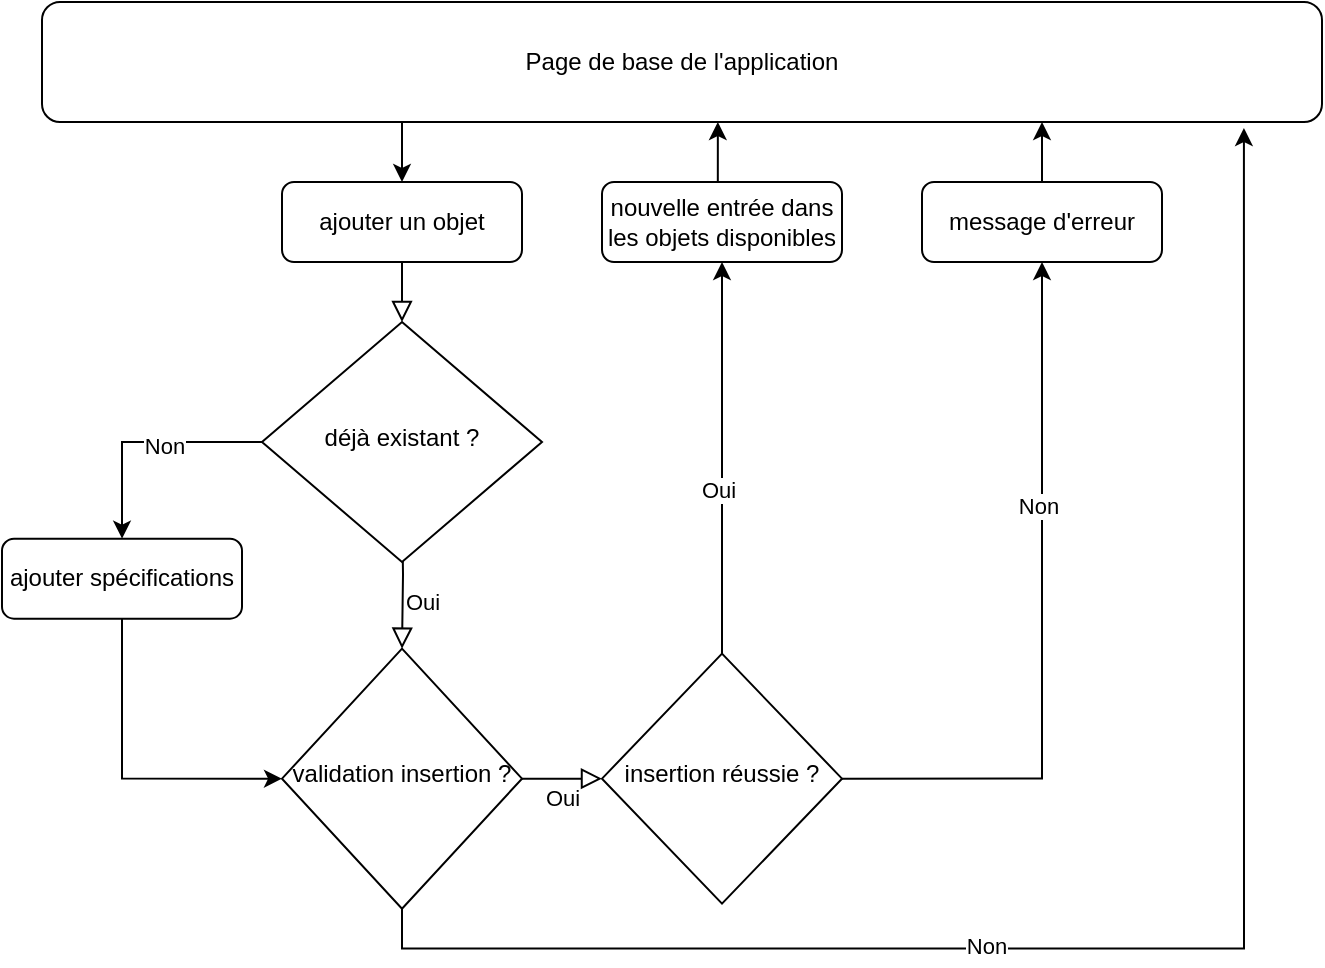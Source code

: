 <mxfile version="13.9.9" type="device" pages="2"><diagram id="C5RBs43oDa-KdzZeNtuy" name="AjouterObjet"><mxGraphModel dx="2153" dy="806" grid="1" gridSize="10" guides="1" tooltips="1" connect="1" arrows="1" fold="1" page="1" pageScale="1" pageWidth="827" pageHeight="1169" math="0" shadow="0"><root><mxCell id="WIyWlLk6GJQsqaUBKTNV-0"/><mxCell id="WIyWlLk6GJQsqaUBKTNV-1" parent="WIyWlLk6GJQsqaUBKTNV-0"/><mxCell id="WIyWlLk6GJQsqaUBKTNV-2" value="" style="rounded=0;html=1;jettySize=auto;orthogonalLoop=1;fontSize=11;endArrow=block;endFill=0;endSize=8;strokeWidth=1;shadow=0;labelBackgroundColor=none;edgeStyle=orthogonalEdgeStyle;" parent="WIyWlLk6GJQsqaUBKTNV-1" source="WIyWlLk6GJQsqaUBKTNV-3" target="WIyWlLk6GJQsqaUBKTNV-6" edge="1"><mxGeometry relative="1" as="geometry"/></mxCell><mxCell id="WIyWlLk6GJQsqaUBKTNV-3" value="ajouter un objet" style="rounded=1;whiteSpace=wrap;html=1;fontSize=12;glass=0;strokeWidth=1;shadow=0;" parent="WIyWlLk6GJQsqaUBKTNV-1" vertex="1"><mxGeometry x="-560" y="120" width="120" height="40" as="geometry"/></mxCell><mxCell id="WIyWlLk6GJQsqaUBKTNV-4" value="Oui&lt;br&gt;" style="rounded=0;html=1;jettySize=auto;orthogonalLoop=1;fontSize=11;endArrow=block;endFill=0;endSize=8;strokeWidth=1;shadow=0;labelBackgroundColor=none;edgeStyle=orthogonalEdgeStyle;" parent="WIyWlLk6GJQsqaUBKTNV-1" target="WIyWlLk6GJQsqaUBKTNV-10" edge="1"><mxGeometry x="0.378" y="10" relative="1" as="geometry"><mxPoint as="offset"/><mxPoint x="-500" y="278.33" as="sourcePoint"/></mxGeometry></mxCell><mxCell id="CPx5w6QgZZ2iSfjPVO6k-0" style="edgeStyle=orthogonalEdgeStyle;rounded=0;orthogonalLoop=1;jettySize=auto;html=1;exitX=0;exitY=0.5;exitDx=0;exitDy=0;entryX=0.5;entryY=0;entryDx=0;entryDy=0;" parent="WIyWlLk6GJQsqaUBKTNV-1" source="WIyWlLk6GJQsqaUBKTNV-6" target="WIyWlLk6GJQsqaUBKTNV-7" edge="1"><mxGeometry relative="1" as="geometry"/></mxCell><mxCell id="CPx5w6QgZZ2iSfjPVO6k-1" value="Non" style="edgeLabel;html=1;align=center;verticalAlign=middle;resizable=0;points=[];" parent="CPx5w6QgZZ2iSfjPVO6k-0" vertex="1" connectable="0"><mxGeometry x="-0.173" y="2" relative="1" as="geometry"><mxPoint as="offset"/></mxGeometry></mxCell><mxCell id="WIyWlLk6GJQsqaUBKTNV-6" value="déjà existant ?" style="rhombus;whiteSpace=wrap;html=1;shadow=0;fontFamily=Helvetica;fontSize=12;align=center;strokeWidth=1;spacing=6;spacingTop=-4;" parent="WIyWlLk6GJQsqaUBKTNV-1" vertex="1"><mxGeometry x="-570" y="190" width="140" height="120" as="geometry"/></mxCell><mxCell id="yBJYcyDlmiBvtjKI0nVj-4" style="edgeStyle=orthogonalEdgeStyle;rounded=0;orthogonalLoop=1;jettySize=auto;html=1;exitX=0.5;exitY=1;exitDx=0;exitDy=0;entryX=0;entryY=0.5;entryDx=0;entryDy=0;" parent="WIyWlLk6GJQsqaUBKTNV-1" source="WIyWlLk6GJQsqaUBKTNV-7" target="WIyWlLk6GJQsqaUBKTNV-10" edge="1"><mxGeometry relative="1" as="geometry"><mxPoint x="-700" y="418.33" as="targetPoint"/></mxGeometry></mxCell><mxCell id="WIyWlLk6GJQsqaUBKTNV-7" value="ajouter spécifications" style="rounded=1;whiteSpace=wrap;html=1;fontSize=12;glass=0;strokeWidth=1;shadow=0;" parent="WIyWlLk6GJQsqaUBKTNV-1" vertex="1"><mxGeometry x="-700" y="298.33" width="120" height="40" as="geometry"/></mxCell><mxCell id="WIyWlLk6GJQsqaUBKTNV-9" value="Oui" style="edgeStyle=orthogonalEdgeStyle;rounded=0;html=1;jettySize=auto;orthogonalLoop=1;fontSize=11;endArrow=block;endFill=0;endSize=8;strokeWidth=1;shadow=0;labelBackgroundColor=none;entryX=0;entryY=0.5;entryDx=0;entryDy=0;" parent="WIyWlLk6GJQsqaUBKTNV-1" source="WIyWlLk6GJQsqaUBKTNV-10" target="yBJYcyDlmiBvtjKI0nVj-0" edge="1"><mxGeometry y="-10" relative="1" as="geometry"><mxPoint as="offset"/><mxPoint x="-310" y="418.33" as="targetPoint"/></mxGeometry></mxCell><mxCell id="CPx5w6QgZZ2iSfjPVO6k-2" style="edgeStyle=orthogonalEdgeStyle;rounded=0;orthogonalLoop=1;jettySize=auto;html=1;exitX=0.5;exitY=1;exitDx=0;exitDy=0;entryX=0.939;entryY=1.05;entryDx=0;entryDy=0;entryPerimeter=0;" parent="WIyWlLk6GJQsqaUBKTNV-1" source="WIyWlLk6GJQsqaUBKTNV-10" target="WIyWlLk6GJQsqaUBKTNV-11" edge="1"><mxGeometry relative="1" as="geometry"/></mxCell><mxCell id="CPx5w6QgZZ2iSfjPVO6k-3" value="Non" style="edgeLabel;html=1;align=center;verticalAlign=middle;resizable=0;points=[];" parent="CPx5w6QgZZ2iSfjPVO6k-2" vertex="1" connectable="0"><mxGeometry x="-0.268" y="2" relative="1" as="geometry"><mxPoint as="offset"/></mxGeometry></mxCell><mxCell id="WIyWlLk6GJQsqaUBKTNV-10" value="validation insertion ?" style="rhombus;whiteSpace=wrap;html=1;shadow=0;fontFamily=Helvetica;fontSize=12;align=center;strokeWidth=1;spacing=6;spacingTop=-4;" parent="WIyWlLk6GJQsqaUBKTNV-1" vertex="1"><mxGeometry x="-560" y="353.33" width="120" height="130" as="geometry"/></mxCell><mxCell id="yBJYcyDlmiBvtjKI0nVj-7" style="edgeStyle=orthogonalEdgeStyle;rounded=0;orthogonalLoop=1;jettySize=auto;html=1;exitX=0.399;exitY=0.986;exitDx=0;exitDy=0;entryX=0.5;entryY=0;entryDx=0;entryDy=0;exitPerimeter=0;" parent="WIyWlLk6GJQsqaUBKTNV-1" source="WIyWlLk6GJQsqaUBKTNV-11" target="WIyWlLk6GJQsqaUBKTNV-3" edge="1"><mxGeometry relative="1" as="geometry"><Array as="points"><mxPoint x="-500" y="89"/></Array></mxGeometry></mxCell><mxCell id="WIyWlLk6GJQsqaUBKTNV-11" value="Page de base de l'application" style="rounded=1;whiteSpace=wrap;html=1;fontSize=12;glass=0;strokeWidth=1;shadow=0;" parent="WIyWlLk6GJQsqaUBKTNV-1" vertex="1"><mxGeometry x="-680" y="30" width="640" height="60" as="geometry"/></mxCell><mxCell id="yBJYcyDlmiBvtjKI0nVj-2" style="edgeStyle=orthogonalEdgeStyle;rounded=0;orthogonalLoop=1;jettySize=auto;html=1;exitX=0.5;exitY=0;exitDx=0;exitDy=0;entryX=0.5;entryY=1;entryDx=0;entryDy=0;" parent="WIyWlLk6GJQsqaUBKTNV-1" source="yBJYcyDlmiBvtjKI0nVj-0" target="yBJYcyDlmiBvtjKI0nVj-5" edge="1"><mxGeometry relative="1" as="geometry"><mxPoint x="-160" y="260" as="targetPoint"/><Array as="points"/></mxGeometry></mxCell><mxCell id="yBJYcyDlmiBvtjKI0nVj-3" value="Oui" style="edgeLabel;html=1;align=center;verticalAlign=middle;resizable=0;points=[];" parent="yBJYcyDlmiBvtjKI0nVj-2" vertex="1" connectable="0"><mxGeometry x="-0.165" y="2" relative="1" as="geometry"><mxPoint as="offset"/></mxGeometry></mxCell><mxCell id="yBJYcyDlmiBvtjKI0nVj-8" style="edgeStyle=orthogonalEdgeStyle;rounded=0;orthogonalLoop=1;jettySize=auto;html=1;exitX=1;exitY=0.5;exitDx=0;exitDy=0;entryX=0.5;entryY=1;entryDx=0;entryDy=0;" parent="WIyWlLk6GJQsqaUBKTNV-1" source="yBJYcyDlmiBvtjKI0nVj-0" target="yBJYcyDlmiBvtjKI0nVj-9" edge="1"><mxGeometry relative="1" as="geometry"><mxPoint x="-160" y="230" as="targetPoint"/></mxGeometry></mxCell><mxCell id="yBJYcyDlmiBvtjKI0nVj-11" value="Non" style="edgeLabel;html=1;align=center;verticalAlign=middle;resizable=0;points=[];" parent="yBJYcyDlmiBvtjKI0nVj-8" vertex="1" connectable="0"><mxGeometry x="0.323" y="2" relative="1" as="geometry"><mxPoint as="offset"/></mxGeometry></mxCell><mxCell id="yBJYcyDlmiBvtjKI0nVj-0" value="insertion réussie ?" style="rhombus;whiteSpace=wrap;html=1;shadow=0;fontFamily=Helvetica;fontSize=12;align=center;strokeWidth=1;spacing=6;spacingTop=-4;" parent="WIyWlLk6GJQsqaUBKTNV-1" vertex="1"><mxGeometry x="-400" y="355.83" width="120" height="125" as="geometry"/></mxCell><mxCell id="yBJYcyDlmiBvtjKI0nVj-6" style="edgeStyle=orthogonalEdgeStyle;rounded=0;orthogonalLoop=1;jettySize=auto;html=1;exitX=0.5;exitY=0;exitDx=0;exitDy=0;entryX=0.528;entryY=1;entryDx=0;entryDy=0;entryPerimeter=0;" parent="WIyWlLk6GJQsqaUBKTNV-1" source="yBJYcyDlmiBvtjKI0nVj-5" target="WIyWlLk6GJQsqaUBKTNV-11" edge="1"><mxGeometry relative="1" as="geometry"><mxPoint x="-320" y="110" as="targetPoint"/><Array as="points"><mxPoint x="-342" y="160"/></Array></mxGeometry></mxCell><mxCell id="yBJYcyDlmiBvtjKI0nVj-5" value="nouvelle entrée dans les objets disponibles" style="rounded=1;whiteSpace=wrap;html=1;fontSize=12;glass=0;strokeWidth=1;shadow=0;" parent="WIyWlLk6GJQsqaUBKTNV-1" vertex="1"><mxGeometry x="-400" y="120" width="120" height="40" as="geometry"/></mxCell><mxCell id="yBJYcyDlmiBvtjKI0nVj-10" style="edgeStyle=orthogonalEdgeStyle;rounded=0;orthogonalLoop=1;jettySize=auto;html=1;exitX=0.5;exitY=0;exitDx=0;exitDy=0;" parent="WIyWlLk6GJQsqaUBKTNV-1" source="yBJYcyDlmiBvtjKI0nVj-9" edge="1"><mxGeometry relative="1" as="geometry"><mxPoint x="-180" y="90" as="targetPoint"/><Array as="points"><mxPoint x="-180" y="90"/></Array></mxGeometry></mxCell><mxCell id="yBJYcyDlmiBvtjKI0nVj-9" value="message d'erreur" style="rounded=1;whiteSpace=wrap;html=1;fontSize=12;glass=0;strokeWidth=1;shadow=0;" parent="WIyWlLk6GJQsqaUBKTNV-1" vertex="1"><mxGeometry x="-240" y="120" width="120" height="40" as="geometry"/></mxCell></root></mxGraphModel></diagram><diagram id="69zlb4H2CcaOB5JTB8vc" name="RetournerObjets"><mxGraphModel dx="1932" dy="672" grid="1" gridSize="10" guides="1" tooltips="1" connect="1" arrows="1" fold="1" page="1" pageScale="1" pageWidth="827" pageHeight="1169" math="0" shadow="0"><root><mxCell id="48Xnyn0gurB9ouovUNyn-0"/><mxCell id="48Xnyn0gurB9ouovUNyn-1" parent="48Xnyn0gurB9ouovUNyn-0"/><mxCell id="48Xnyn0gurB9ouovUNyn-2" value="" style="rounded=0;html=1;jettySize=auto;orthogonalLoop=1;fontSize=11;endArrow=block;endFill=0;endSize=8;strokeWidth=1;shadow=0;labelBackgroundColor=none;edgeStyle=orthogonalEdgeStyle;" parent="48Xnyn0gurB9ouovUNyn-1" source="48Xnyn0gurB9ouovUNyn-3" target="48Xnyn0gurB9ouovUNyn-6" edge="1"><mxGeometry relative="1" as="geometry"/></mxCell><mxCell id="48Xnyn0gurB9ouovUNyn-3" value="retourner un objet" style="rounded=1;whiteSpace=wrap;html=1;fontSize=12;glass=0;strokeWidth=1;shadow=0;" parent="48Xnyn0gurB9ouovUNyn-1" vertex="1"><mxGeometry x="-560" y="120" width="120" height="40" as="geometry"/></mxCell><mxCell id="fElhOi8Av2nuf5qFWoWl-4" style="edgeStyle=orthogonalEdgeStyle;rounded=0;orthogonalLoop=1;jettySize=auto;html=1;exitX=0;exitY=0.5;exitDx=0;exitDy=0;entryX=0.5;entryY=1;entryDx=0;entryDy=0;" parent="48Xnyn0gurB9ouovUNyn-1" source="48Xnyn0gurB9ouovUNyn-6" target="48Xnyn0gurB9ouovUNyn-8" edge="1"><mxGeometry relative="1" as="geometry"><mxPoint x="-640" y="210.0" as="targetPoint"/><Array as="points"><mxPoint x="-640" y="250"/></Array></mxGeometry></mxCell><mxCell id="fElhOi8Av2nuf5qFWoWl-5" value="Non" style="edgeLabel;html=1;align=center;verticalAlign=middle;resizable=0;points=[];" parent="fElhOi8Av2nuf5qFWoWl-4" vertex="1" connectable="0"><mxGeometry x="-0.133" y="1" relative="1" as="geometry"><mxPoint as="offset"/></mxGeometry></mxCell><mxCell id="fElhOi8Av2nuf5qFWoWl-11" style="edgeStyle=orthogonalEdgeStyle;rounded=0;orthogonalLoop=1;jettySize=auto;html=1;exitX=0.5;exitY=1;exitDx=0;exitDy=0;entryX=0.5;entryY=0;entryDx=0;entryDy=0;" parent="48Xnyn0gurB9ouovUNyn-1" source="48Xnyn0gurB9ouovUNyn-6" target="fElhOi8Av2nuf5qFWoWl-10" edge="1"><mxGeometry relative="1" as="geometry"/></mxCell><mxCell id="48Xnyn0gurB9ouovUNyn-6" value="id présent dans les objets loués ?" style="rhombus;whiteSpace=wrap;html=1;shadow=0;fontFamily=Helvetica;fontSize=12;align=center;strokeWidth=1;spacing=6;spacingTop=-4;" parent="48Xnyn0gurB9ouovUNyn-1" vertex="1"><mxGeometry x="-570" y="190" width="140" height="120" as="geometry"/></mxCell><mxCell id="48Xnyn0gurB9ouovUNyn-7" style="edgeStyle=orthogonalEdgeStyle;rounded=0;orthogonalLoop=1;jettySize=auto;html=1;exitX=0.5;exitY=1;exitDx=0;exitDy=0;entryX=0;entryY=0.5;entryDx=0;entryDy=0;" parent="48Xnyn0gurB9ouovUNyn-1" source="48Xnyn0gurB9ouovUNyn-8" target="48Xnyn0gurB9ouovUNyn-3" edge="1"><mxGeometry relative="1" as="geometry"><mxPoint x="-700" y="480" as="targetPoint"/><Array as="points"><mxPoint x="-640" y="140"/></Array></mxGeometry></mxCell><mxCell id="48Xnyn0gurB9ouovUNyn-8" value="message : id invalide" style="rounded=1;whiteSpace=wrap;html=1;fontSize=12;glass=0;strokeWidth=1;shadow=0;" parent="48Xnyn0gurB9ouovUNyn-1" vertex="1"><mxGeometry x="-700" y="170" width="120" height="40" as="geometry"/></mxCell><mxCell id="48Xnyn0gurB9ouovUNyn-10" value="Oui" style="edgeStyle=orthogonalEdgeStyle;rounded=0;html=1;jettySize=auto;orthogonalLoop=1;fontSize=11;endArrow=block;endFill=0;endSize=8;strokeWidth=1;shadow=0;labelBackgroundColor=none;entryX=0;entryY=0.5;entryDx=0;entryDy=0;" parent="48Xnyn0gurB9ouovUNyn-1" source="48Xnyn0gurB9ouovUNyn-11" target="48Xnyn0gurB9ouovUNyn-18" edge="1"><mxGeometry y="-10" relative="1" as="geometry"><mxPoint as="offset"/><mxPoint x="-310" y="475" as="targetPoint"/></mxGeometry></mxCell><mxCell id="fElhOi8Av2nuf5qFWoWl-7" style="edgeStyle=orthogonalEdgeStyle;rounded=0;orthogonalLoop=1;jettySize=auto;html=1;exitX=0.5;exitY=1;exitDx=0;exitDy=0;entryX=0.952;entryY=1.017;entryDx=0;entryDy=0;entryPerimeter=0;" parent="48Xnyn0gurB9ouovUNyn-1" source="48Xnyn0gurB9ouovUNyn-11" target="48Xnyn0gurB9ouovUNyn-13" edge="1"><mxGeometry relative="1" as="geometry"/></mxCell><mxCell id="fElhOi8Av2nuf5qFWoWl-8" value="Non" style="edgeLabel;html=1;align=center;verticalAlign=middle;resizable=0;points=[];" parent="fElhOi8Av2nuf5qFWoWl-7" vertex="1" connectable="0"><mxGeometry x="-0.29" y="-3" relative="1" as="geometry"><mxPoint as="offset"/></mxGeometry></mxCell><mxCell id="48Xnyn0gurB9ouovUNyn-11" value="valider la fin de location ?" style="rhombus;whiteSpace=wrap;html=1;shadow=0;fontFamily=Helvetica;fontSize=12;align=center;strokeWidth=1;spacing=6;spacingTop=-4;" parent="48Xnyn0gurB9ouovUNyn-1" vertex="1"><mxGeometry x="-560" y="410" width="120" height="130" as="geometry"/></mxCell><mxCell id="48Xnyn0gurB9ouovUNyn-12" style="edgeStyle=orthogonalEdgeStyle;rounded=0;orthogonalLoop=1;jettySize=auto;html=1;exitX=0.399;exitY=0.986;exitDx=0;exitDy=0;entryX=0.5;entryY=0;entryDx=0;entryDy=0;exitPerimeter=0;" parent="48Xnyn0gurB9ouovUNyn-1" source="48Xnyn0gurB9ouovUNyn-13" target="48Xnyn0gurB9ouovUNyn-3" edge="1"><mxGeometry relative="1" as="geometry"><Array as="points"><mxPoint x="-500" y="89"/></Array></mxGeometry></mxCell><mxCell id="48Xnyn0gurB9ouovUNyn-13" value="Page de base de l'application" style="rounded=1;whiteSpace=wrap;html=1;fontSize=12;glass=0;strokeWidth=1;shadow=0;" parent="48Xnyn0gurB9ouovUNyn-1" vertex="1"><mxGeometry x="-680" y="30" width="640" height="60" as="geometry"/></mxCell><mxCell id="48Xnyn0gurB9ouovUNyn-14" style="edgeStyle=orthogonalEdgeStyle;rounded=0;orthogonalLoop=1;jettySize=auto;html=1;exitX=0.5;exitY=0;exitDx=0;exitDy=0;entryX=0.5;entryY=1;entryDx=0;entryDy=0;" parent="48Xnyn0gurB9ouovUNyn-1" source="48Xnyn0gurB9ouovUNyn-18" target="48Xnyn0gurB9ouovUNyn-20" edge="1"><mxGeometry relative="1" as="geometry"><mxPoint x="-140" y="220" as="targetPoint"/><Array as="points"/></mxGeometry></mxCell><mxCell id="48Xnyn0gurB9ouovUNyn-15" value="Oui" style="edgeLabel;html=1;align=center;verticalAlign=middle;resizable=0;points=[];" parent="48Xnyn0gurB9ouovUNyn-14" vertex="1" connectable="0"><mxGeometry x="-0.165" y="2" relative="1" as="geometry"><mxPoint as="offset"/></mxGeometry></mxCell><mxCell id="48Xnyn0gurB9ouovUNyn-16" style="edgeStyle=orthogonalEdgeStyle;rounded=0;orthogonalLoop=1;jettySize=auto;html=1;exitX=1;exitY=0.5;exitDx=0;exitDy=0;entryX=0.5;entryY=1;entryDx=0;entryDy=0;" parent="48Xnyn0gurB9ouovUNyn-1" source="48Xnyn0gurB9ouovUNyn-18" target="48Xnyn0gurB9ouovUNyn-22" edge="1"><mxGeometry relative="1" as="geometry"><mxPoint x="-140" y="190" as="targetPoint"/></mxGeometry></mxCell><mxCell id="48Xnyn0gurB9ouovUNyn-17" value="Non" style="edgeLabel;html=1;align=center;verticalAlign=middle;resizable=0;points=[];" parent="48Xnyn0gurB9ouovUNyn-16" vertex="1" connectable="0"><mxGeometry x="0.323" y="2" relative="1" as="geometry"><mxPoint as="offset"/></mxGeometry></mxCell><mxCell id="48Xnyn0gurB9ouovUNyn-18" value="retour de location réussie ?" style="rhombus;whiteSpace=wrap;html=1;shadow=0;fontFamily=Helvetica;fontSize=12;align=center;strokeWidth=1;spacing=6;spacingTop=-4;" parent="48Xnyn0gurB9ouovUNyn-1" vertex="1"><mxGeometry x="-380" y="412.5" width="120" height="125" as="geometry"/></mxCell><mxCell id="48Xnyn0gurB9ouovUNyn-19" style="edgeStyle=orthogonalEdgeStyle;rounded=0;orthogonalLoop=1;jettySize=auto;html=1;exitX=0.5;exitY=0;exitDx=0;exitDy=0;entryX=0.528;entryY=1;entryDx=0;entryDy=0;entryPerimeter=0;" parent="48Xnyn0gurB9ouovUNyn-1" source="48Xnyn0gurB9ouovUNyn-20" edge="1"><mxGeometry relative="1" as="geometry"><mxPoint x="-322.08" y="90" as="targetPoint"/><Array as="points"><mxPoint x="-322" y="160"/></Array></mxGeometry></mxCell><mxCell id="48Xnyn0gurB9ouovUNyn-20" value="nouvelle entrée dans les objets disponibles" style="rounded=1;whiteSpace=wrap;html=1;fontSize=12;glass=0;strokeWidth=1;shadow=0;" parent="48Xnyn0gurB9ouovUNyn-1" vertex="1"><mxGeometry x="-380" y="120" width="120" height="40" as="geometry"/></mxCell><mxCell id="48Xnyn0gurB9ouovUNyn-21" style="edgeStyle=orthogonalEdgeStyle;rounded=0;orthogonalLoop=1;jettySize=auto;html=1;exitX=0.5;exitY=0;exitDx=0;exitDy=0;" parent="48Xnyn0gurB9ouovUNyn-1" source="48Xnyn0gurB9ouovUNyn-22" edge="1"><mxGeometry relative="1" as="geometry"><mxPoint x="-160.0" y="90" as="targetPoint"/><Array as="points"><mxPoint x="-160" y="90"/></Array></mxGeometry></mxCell><mxCell id="48Xnyn0gurB9ouovUNyn-22" value="message d'erreur" style="rounded=1;whiteSpace=wrap;html=1;fontSize=12;glass=0;strokeWidth=1;shadow=0;" parent="48Xnyn0gurB9ouovUNyn-1" vertex="1"><mxGeometry x="-220" y="120" width="120" height="40" as="geometry"/></mxCell><mxCell id="fElhOi8Av2nuf5qFWoWl-12" style="edgeStyle=orthogonalEdgeStyle;rounded=0;orthogonalLoop=1;jettySize=auto;html=1;exitX=0.5;exitY=1;exitDx=0;exitDy=0;entryX=0.5;entryY=0;entryDx=0;entryDy=0;" parent="48Xnyn0gurB9ouovUNyn-1" source="fElhOi8Av2nuf5qFWoWl-10" target="48Xnyn0gurB9ouovUNyn-11" edge="1"><mxGeometry relative="1" as="geometry"/></mxCell><mxCell id="fElhOi8Av2nuf5qFWoWl-10" value="afficher le détail de la location" style="rounded=1;whiteSpace=wrap;html=1;fontSize=12;glass=0;strokeWidth=1;shadow=0;" parent="48Xnyn0gurB9ouovUNyn-1" vertex="1"><mxGeometry x="-560" y="340" width="120" height="40" as="geometry"/></mxCell></root></mxGraphModel></diagram></mxfile>